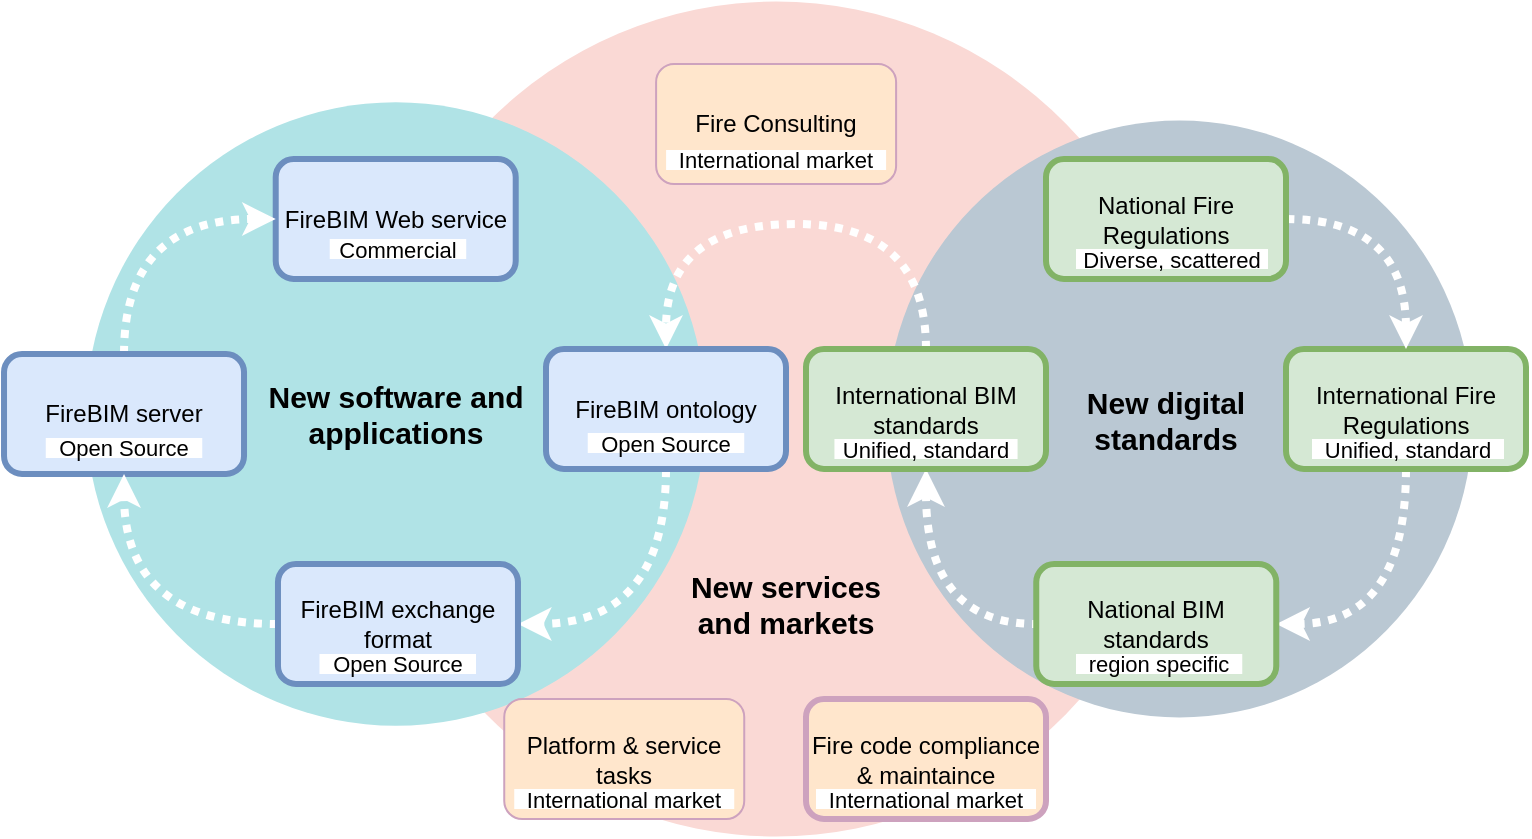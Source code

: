 <mxfile version="15.4.3" type="github">
  <diagram id="prtHgNgQTEPvFCAcTncT" name="Page-1">
    <mxGraphModel dx="358" dy="588" grid="1" gridSize="10" guides="1" tooltips="1" connect="1" arrows="1" fold="1" page="1" pageScale="1" pageWidth="827" pageHeight="1169" math="0" shadow="0">
      <root>
        <mxCell id="0" />
        <mxCell id="1" parent="0" />
        <mxCell id="qG4jUHKpiXN6bC_AD9jO-21" value="" style="ellipse;whiteSpace=wrap;html=1;fillColor=#fad9d5;strokeColor=none;" vertex="1" parent="1">
          <mxGeometry x="1100.09" y="18.75" width="409.91" height="417.5" as="geometry" />
        </mxCell>
        <mxCell id="qG4jUHKpiXN6bC_AD9jO-6" value="" style="ellipse;whiteSpace=wrap;html=1;fillColor=#bac8d3;strokeColor=none;" vertex="1" parent="1">
          <mxGeometry x="1360.05" y="78.25" width="293.35" height="298.5" as="geometry" />
        </mxCell>
        <mxCell id="qG4jUHKpiXN6bC_AD9jO-25" value="" style="ellipse;whiteSpace=wrap;html=1;fillColor=#b0e3e6;strokeColor=none;" vertex="1" parent="1">
          <mxGeometry x="959.93" y="69.12" width="309.86" height="311.75" as="geometry" />
        </mxCell>
        <mxCell id="qG4jUHKpiXN6bC_AD9jO-47" style="edgeStyle=orthogonalEdgeStyle;curved=1;orthogonalLoop=1;jettySize=auto;html=1;exitX=0.5;exitY=1;exitDx=0;exitDy=0;entryX=1;entryY=0.5;entryDx=0;entryDy=0;dashed=1;dashPattern=1 1;startArrow=none;startFill=0;endArrow=classic;endFill=1;endSize=4;strokeWidth=4;strokeColor=#FFFFFF;" edge="1" parent="1" source="qG4jUHKpiXN6bC_AD9jO-1" target="qG4jUHKpiXN6bC_AD9jO-3">
          <mxGeometry relative="1" as="geometry" />
        </mxCell>
        <mxCell id="qG4jUHKpiXN6bC_AD9jO-1" value="International Fire Regulations" style="rounded=1;whiteSpace=wrap;html=1;fillColor=#d5e8d4;strokeColor=#82b366;strokeWidth=3;" vertex="1" parent="1">
          <mxGeometry x="1560" y="192.5" width="120" height="60" as="geometry" />
        </mxCell>
        <mxCell id="qG4jUHKpiXN6bC_AD9jO-12" style="edgeStyle=orthogonalEdgeStyle;curved=1;orthogonalLoop=1;jettySize=auto;html=1;exitX=0.5;exitY=1;exitDx=0;exitDy=0;entryX=0;entryY=0.5;entryDx=0;entryDy=0;dashed=1;dashPattern=1 1;endSize=4;strokeWidth=4;startArrow=classic;startFill=1;endArrow=none;endFill=0;strokeColor=#FFFFFF;" edge="1" parent="1" source="qG4jUHKpiXN6bC_AD9jO-2" target="qG4jUHKpiXN6bC_AD9jO-3">
          <mxGeometry relative="1" as="geometry" />
        </mxCell>
        <mxCell id="qG4jUHKpiXN6bC_AD9jO-46" style="edgeStyle=orthogonalEdgeStyle;curved=1;orthogonalLoop=1;jettySize=auto;html=1;exitX=0.5;exitY=0;exitDx=0;exitDy=0;entryX=0.5;entryY=0;entryDx=0;entryDy=0;dashed=1;dashPattern=1 1;startArrow=none;startFill=0;endArrow=classic;endFill=1;endSize=4;strokeWidth=4;strokeColor=#FFFFFF;" edge="1" parent="1" source="qG4jUHKpiXN6bC_AD9jO-2" target="qG4jUHKpiXN6bC_AD9jO-42">
          <mxGeometry relative="1" as="geometry">
            <Array as="points">
              <mxPoint x="1380" y="130" />
              <mxPoint x="1250" y="130" />
            </Array>
          </mxGeometry>
        </mxCell>
        <mxCell id="qG4jUHKpiXN6bC_AD9jO-2" value="International BIM standards" style="rounded=1;whiteSpace=wrap;html=1;fillColor=#d5e8d4;strokeColor=#82b366;strokeWidth=3;" vertex="1" parent="1">
          <mxGeometry x="1320" y="192.5" width="120" height="60" as="geometry" />
        </mxCell>
        <mxCell id="qG4jUHKpiXN6bC_AD9jO-3" value="National BIM standards" style="rounded=1;whiteSpace=wrap;html=1;fillColor=#d5e8d4;strokeColor=#82b366;strokeWidth=3;" vertex="1" parent="1">
          <mxGeometry x="1435.13" y="300" width="120" height="60" as="geometry" />
        </mxCell>
        <mxCell id="qG4jUHKpiXN6bC_AD9jO-11" style="edgeStyle=orthogonalEdgeStyle;orthogonalLoop=1;jettySize=auto;html=1;exitX=1;exitY=0.5;exitDx=0;exitDy=0;curved=1;endSize=4;strokeWidth=4;dashed=1;dashPattern=1 1;strokeColor=#FFFFFF;" edge="1" parent="1" source="qG4jUHKpiXN6bC_AD9jO-4" target="qG4jUHKpiXN6bC_AD9jO-1">
          <mxGeometry relative="1" as="geometry" />
        </mxCell>
        <mxCell id="qG4jUHKpiXN6bC_AD9jO-4" value="National Fire Regulations" style="rounded=1;whiteSpace=wrap;html=1;fillColor=#d5e8d4;strokeColor=#82b366;strokeWidth=3;" vertex="1" parent="1">
          <mxGeometry x="1440" y="97.5" width="120" height="60" as="geometry" />
        </mxCell>
        <mxCell id="qG4jUHKpiXN6bC_AD9jO-7" value="New digital standards" style="rounded=1;whiteSpace=wrap;html=1;arcSize=50;fillColor=none;strokeColor=none;fontStyle=1;fontSize=15;" vertex="1" parent="1">
          <mxGeometry x="1440" y="202.5" width="120" height="50" as="geometry" />
        </mxCell>
        <mxCell id="qG4jUHKpiXN6bC_AD9jO-22" value="New services and markets" style="rounded=1;whiteSpace=wrap;html=1;arcSize=50;fillColor=none;strokeColor=none;fontStyle=1;fontSize=15;" vertex="1" parent="1">
          <mxGeometry x="1250.05" y="295" width="120" height="50" as="geometry" />
        </mxCell>
        <mxCell id="qG4jUHKpiXN6bC_AD9jO-26" value="New software and applications" style="rounded=1;whiteSpace=wrap;html=1;arcSize=50;fillColor=none;strokeColor=none;fontStyle=1;fontSize=15;" vertex="1" parent="1">
          <mxGeometry x="1050" y="200" width="129.73" height="50" as="geometry" />
        </mxCell>
        <mxCell id="qG4jUHKpiXN6bC_AD9jO-28" value="Fire Consulting" style="rounded=1;whiteSpace=wrap;html=1;fillColor=#ffe6cc;strokeColor=#CDA2BE;" vertex="1" parent="1">
          <mxGeometry x="1245.05" y="50" width="120" height="60" as="geometry" />
        </mxCell>
        <mxCell id="qG4jUHKpiXN6bC_AD9jO-29" value="&lt;span&gt;&lt;font style=&quot;font-size: 11px&quot;&gt;International market&lt;/font&gt;&lt;/span&gt;" style="rounded=0;whiteSpace=wrap;html=1;strokeColor=none;verticalAlign=middle;arcSize=10;" vertex="1" parent="1">
          <mxGeometry x="1250.05" y="93" width="110" height="10" as="geometry" />
        </mxCell>
        <mxCell id="qG4jUHKpiXN6bC_AD9jO-30" value="Platform &amp;amp; service tasks" style="rounded=1;whiteSpace=wrap;html=1;fillColor=#ffe6cc;strokeColor=#CDA2BE;" vertex="1" parent="1">
          <mxGeometry x="1169.12" y="367.5" width="120" height="60" as="geometry" />
        </mxCell>
        <mxCell id="qG4jUHKpiXN6bC_AD9jO-31" value="&lt;span&gt;&lt;font style=&quot;font-size: 11px&quot;&gt;International market&lt;/font&gt;&lt;/span&gt;" style="rounded=0;whiteSpace=wrap;html=1;strokeColor=none;verticalAlign=middle;arcSize=10;" vertex="1" parent="1">
          <mxGeometry x="1174.12" y="412.5" width="110" height="10" as="geometry" />
        </mxCell>
        <mxCell id="qG4jUHKpiXN6bC_AD9jO-32" value="Fire code compliance &amp;amp; maintaince" style="rounded=1;whiteSpace=wrap;html=1;fillColor=#ffe6cc;strokeColor=#CDA2BE;strokeWidth=3;" vertex="1" parent="1">
          <mxGeometry x="1320" y="367.5" width="120" height="60" as="geometry" />
        </mxCell>
        <mxCell id="qG4jUHKpiXN6bC_AD9jO-33" value="&lt;span&gt;&lt;font style=&quot;font-size: 11px&quot;&gt;International market&lt;/font&gt;&lt;/span&gt;" style="rounded=0;whiteSpace=wrap;html=1;strokeColor=none;verticalAlign=middle;arcSize=10;" vertex="1" parent="1">
          <mxGeometry x="1325" y="412.5" width="110" height="10" as="geometry" />
        </mxCell>
        <mxCell id="qG4jUHKpiXN6bC_AD9jO-36" value="FireBIM Web service" style="rounded=1;whiteSpace=wrap;html=1;fillColor=#dae8fc;strokeColor=#6c8ebf;strokeWidth=3;" vertex="1" parent="1">
          <mxGeometry x="1054.86" y="97.5" width="120" height="60" as="geometry" />
        </mxCell>
        <mxCell id="qG4jUHKpiXN6bC_AD9jO-37" value="&lt;span&gt;&lt;font style=&quot;font-size: 11px&quot;&gt;Commercial&lt;/font&gt;&lt;/span&gt;" style="rounded=0;whiteSpace=wrap;html=1;strokeColor=none;verticalAlign=middle;arcSize=10;fillColor=default;shadow=0;" vertex="1" parent="1">
          <mxGeometry x="1081.86" y="137.5" width="68.25" height="10" as="geometry" />
        </mxCell>
        <mxCell id="qG4jUHKpiXN6bC_AD9jO-50" style="edgeStyle=orthogonalEdgeStyle;curved=1;orthogonalLoop=1;jettySize=auto;html=1;exitX=0.5;exitY=0;exitDx=0;exitDy=0;entryX=0;entryY=0.5;entryDx=0;entryDy=0;dashed=1;dashPattern=1 1;startArrow=none;startFill=0;endArrow=classic;endFill=1;endSize=4;strokeWidth=4;strokeColor=#FFFFFF;" edge="1" parent="1" source="qG4jUHKpiXN6bC_AD9jO-40" target="qG4jUHKpiXN6bC_AD9jO-36">
          <mxGeometry relative="1" as="geometry" />
        </mxCell>
        <mxCell id="qG4jUHKpiXN6bC_AD9jO-40" value="FireBIM server" style="rounded=1;whiteSpace=wrap;html=1;fillColor=#dae8fc;strokeColor=#6c8ebf;strokeWidth=3;" vertex="1" parent="1">
          <mxGeometry x="919.01" y="195" width="120" height="60" as="geometry" />
        </mxCell>
        <mxCell id="qG4jUHKpiXN6bC_AD9jO-41" value="&lt;span&gt;&lt;font style=&quot;font-size: 11px&quot;&gt;Open Source&lt;/font&gt;&lt;/span&gt;" style="rounded=0;whiteSpace=wrap;html=1;strokeColor=none;verticalAlign=middle;arcSize=10;" vertex="1" parent="1">
          <mxGeometry x="939.88" y="237" width="78.25" height="10" as="geometry" />
        </mxCell>
        <mxCell id="qG4jUHKpiXN6bC_AD9jO-48" style="edgeStyle=orthogonalEdgeStyle;curved=1;orthogonalLoop=1;jettySize=auto;html=1;exitX=0.5;exitY=1;exitDx=0;exitDy=0;entryX=1;entryY=0.5;entryDx=0;entryDy=0;dashed=1;dashPattern=1 1;startArrow=none;startFill=0;endArrow=classic;endFill=1;endSize=4;strokeWidth=4;strokeColor=#FFFFFF;" edge="1" parent="1" source="qG4jUHKpiXN6bC_AD9jO-42" target="qG4jUHKpiXN6bC_AD9jO-44">
          <mxGeometry relative="1" as="geometry" />
        </mxCell>
        <mxCell id="qG4jUHKpiXN6bC_AD9jO-42" value="FireBIM ontology" style="rounded=1;whiteSpace=wrap;html=1;fillColor=#dae8fc;strokeColor=#6c8ebf;strokeWidth=3;" vertex="1" parent="1">
          <mxGeometry x="1190" y="192.5" width="120" height="60" as="geometry" />
        </mxCell>
        <mxCell id="qG4jUHKpiXN6bC_AD9jO-43" value="&lt;span&gt;&lt;font style=&quot;font-size: 11px&quot;&gt;Open Source&lt;/font&gt;&lt;/span&gt;" style="rounded=0;whiteSpace=wrap;html=1;strokeColor=none;verticalAlign=middle;arcSize=10;" vertex="1" parent="1">
          <mxGeometry x="1210.87" y="234.5" width="78.25" height="10" as="geometry" />
        </mxCell>
        <mxCell id="qG4jUHKpiXN6bC_AD9jO-49" style="edgeStyle=orthogonalEdgeStyle;curved=1;orthogonalLoop=1;jettySize=auto;html=1;exitX=0;exitY=0.5;exitDx=0;exitDy=0;entryX=0.5;entryY=1;entryDx=0;entryDy=0;dashed=1;dashPattern=1 1;startArrow=none;startFill=0;endArrow=classic;endFill=1;endSize=4;strokeWidth=4;strokeColor=#FFFFFF;" edge="1" parent="1" source="qG4jUHKpiXN6bC_AD9jO-44" target="qG4jUHKpiXN6bC_AD9jO-40">
          <mxGeometry relative="1" as="geometry" />
        </mxCell>
        <mxCell id="qG4jUHKpiXN6bC_AD9jO-44" value="FireBIM exchange format" style="rounded=1;whiteSpace=wrap;html=1;fillColor=#dae8fc;strokeColor=#6c8ebf;strokeWidth=3;" vertex="1" parent="1">
          <mxGeometry x="1055.99" y="300" width="120" height="60" as="geometry" />
        </mxCell>
        <mxCell id="qG4jUHKpiXN6bC_AD9jO-45" value="&lt;span&gt;&lt;font style=&quot;font-size: 11px&quot;&gt;Open Source&lt;/font&gt;&lt;/span&gt;" style="rounded=0;whiteSpace=wrap;html=1;strokeColor=none;verticalAlign=middle;arcSize=10;" vertex="1" parent="1">
          <mxGeometry x="1076.74" y="345" width="78.25" height="10" as="geometry" />
        </mxCell>
        <mxCell id="qG4jUHKpiXN6bC_AD9jO-53" value="&lt;span&gt;&lt;font style=&quot;font-size: 11px&quot;&gt;Diverse, scattered&lt;/font&gt;&lt;/span&gt;" style="rounded=0;whiteSpace=wrap;html=1;strokeColor=none;verticalAlign=middle;arcSize=10;" vertex="1" parent="1">
          <mxGeometry x="1455" y="142.5" width="96" height="10" as="geometry" />
        </mxCell>
        <mxCell id="qG4jUHKpiXN6bC_AD9jO-54" value="&lt;span&gt;&lt;font style=&quot;font-size: 11px&quot;&gt;Unified, standard&lt;/font&gt;&lt;/span&gt;" style="rounded=0;whiteSpace=wrap;html=1;strokeColor=none;verticalAlign=middle;arcSize=10;" vertex="1" parent="1">
          <mxGeometry x="1573" y="237.5" width="96" height="10" as="geometry" />
        </mxCell>
        <mxCell id="qG4jUHKpiXN6bC_AD9jO-55" value="&lt;span&gt;&lt;font style=&quot;font-size: 11px&quot;&gt;region specific&lt;/font&gt;&lt;/span&gt;" style="rounded=0;whiteSpace=wrap;html=1;strokeColor=none;verticalAlign=middle;arcSize=10;" vertex="1" parent="1">
          <mxGeometry x="1455" y="345" width="83.13" height="10" as="geometry" />
        </mxCell>
        <mxCell id="qG4jUHKpiXN6bC_AD9jO-56" value="&lt;span&gt;&lt;font style=&quot;font-size: 11px&quot;&gt;Unified, standard&lt;/font&gt;&lt;/span&gt;" style="rounded=0;whiteSpace=wrap;html=1;strokeColor=none;verticalAlign=middle;arcSize=10;" vertex="1" parent="1">
          <mxGeometry x="1334.22" y="237.5" width="91.56" height="10" as="geometry" />
        </mxCell>
      </root>
    </mxGraphModel>
  </diagram>
</mxfile>
